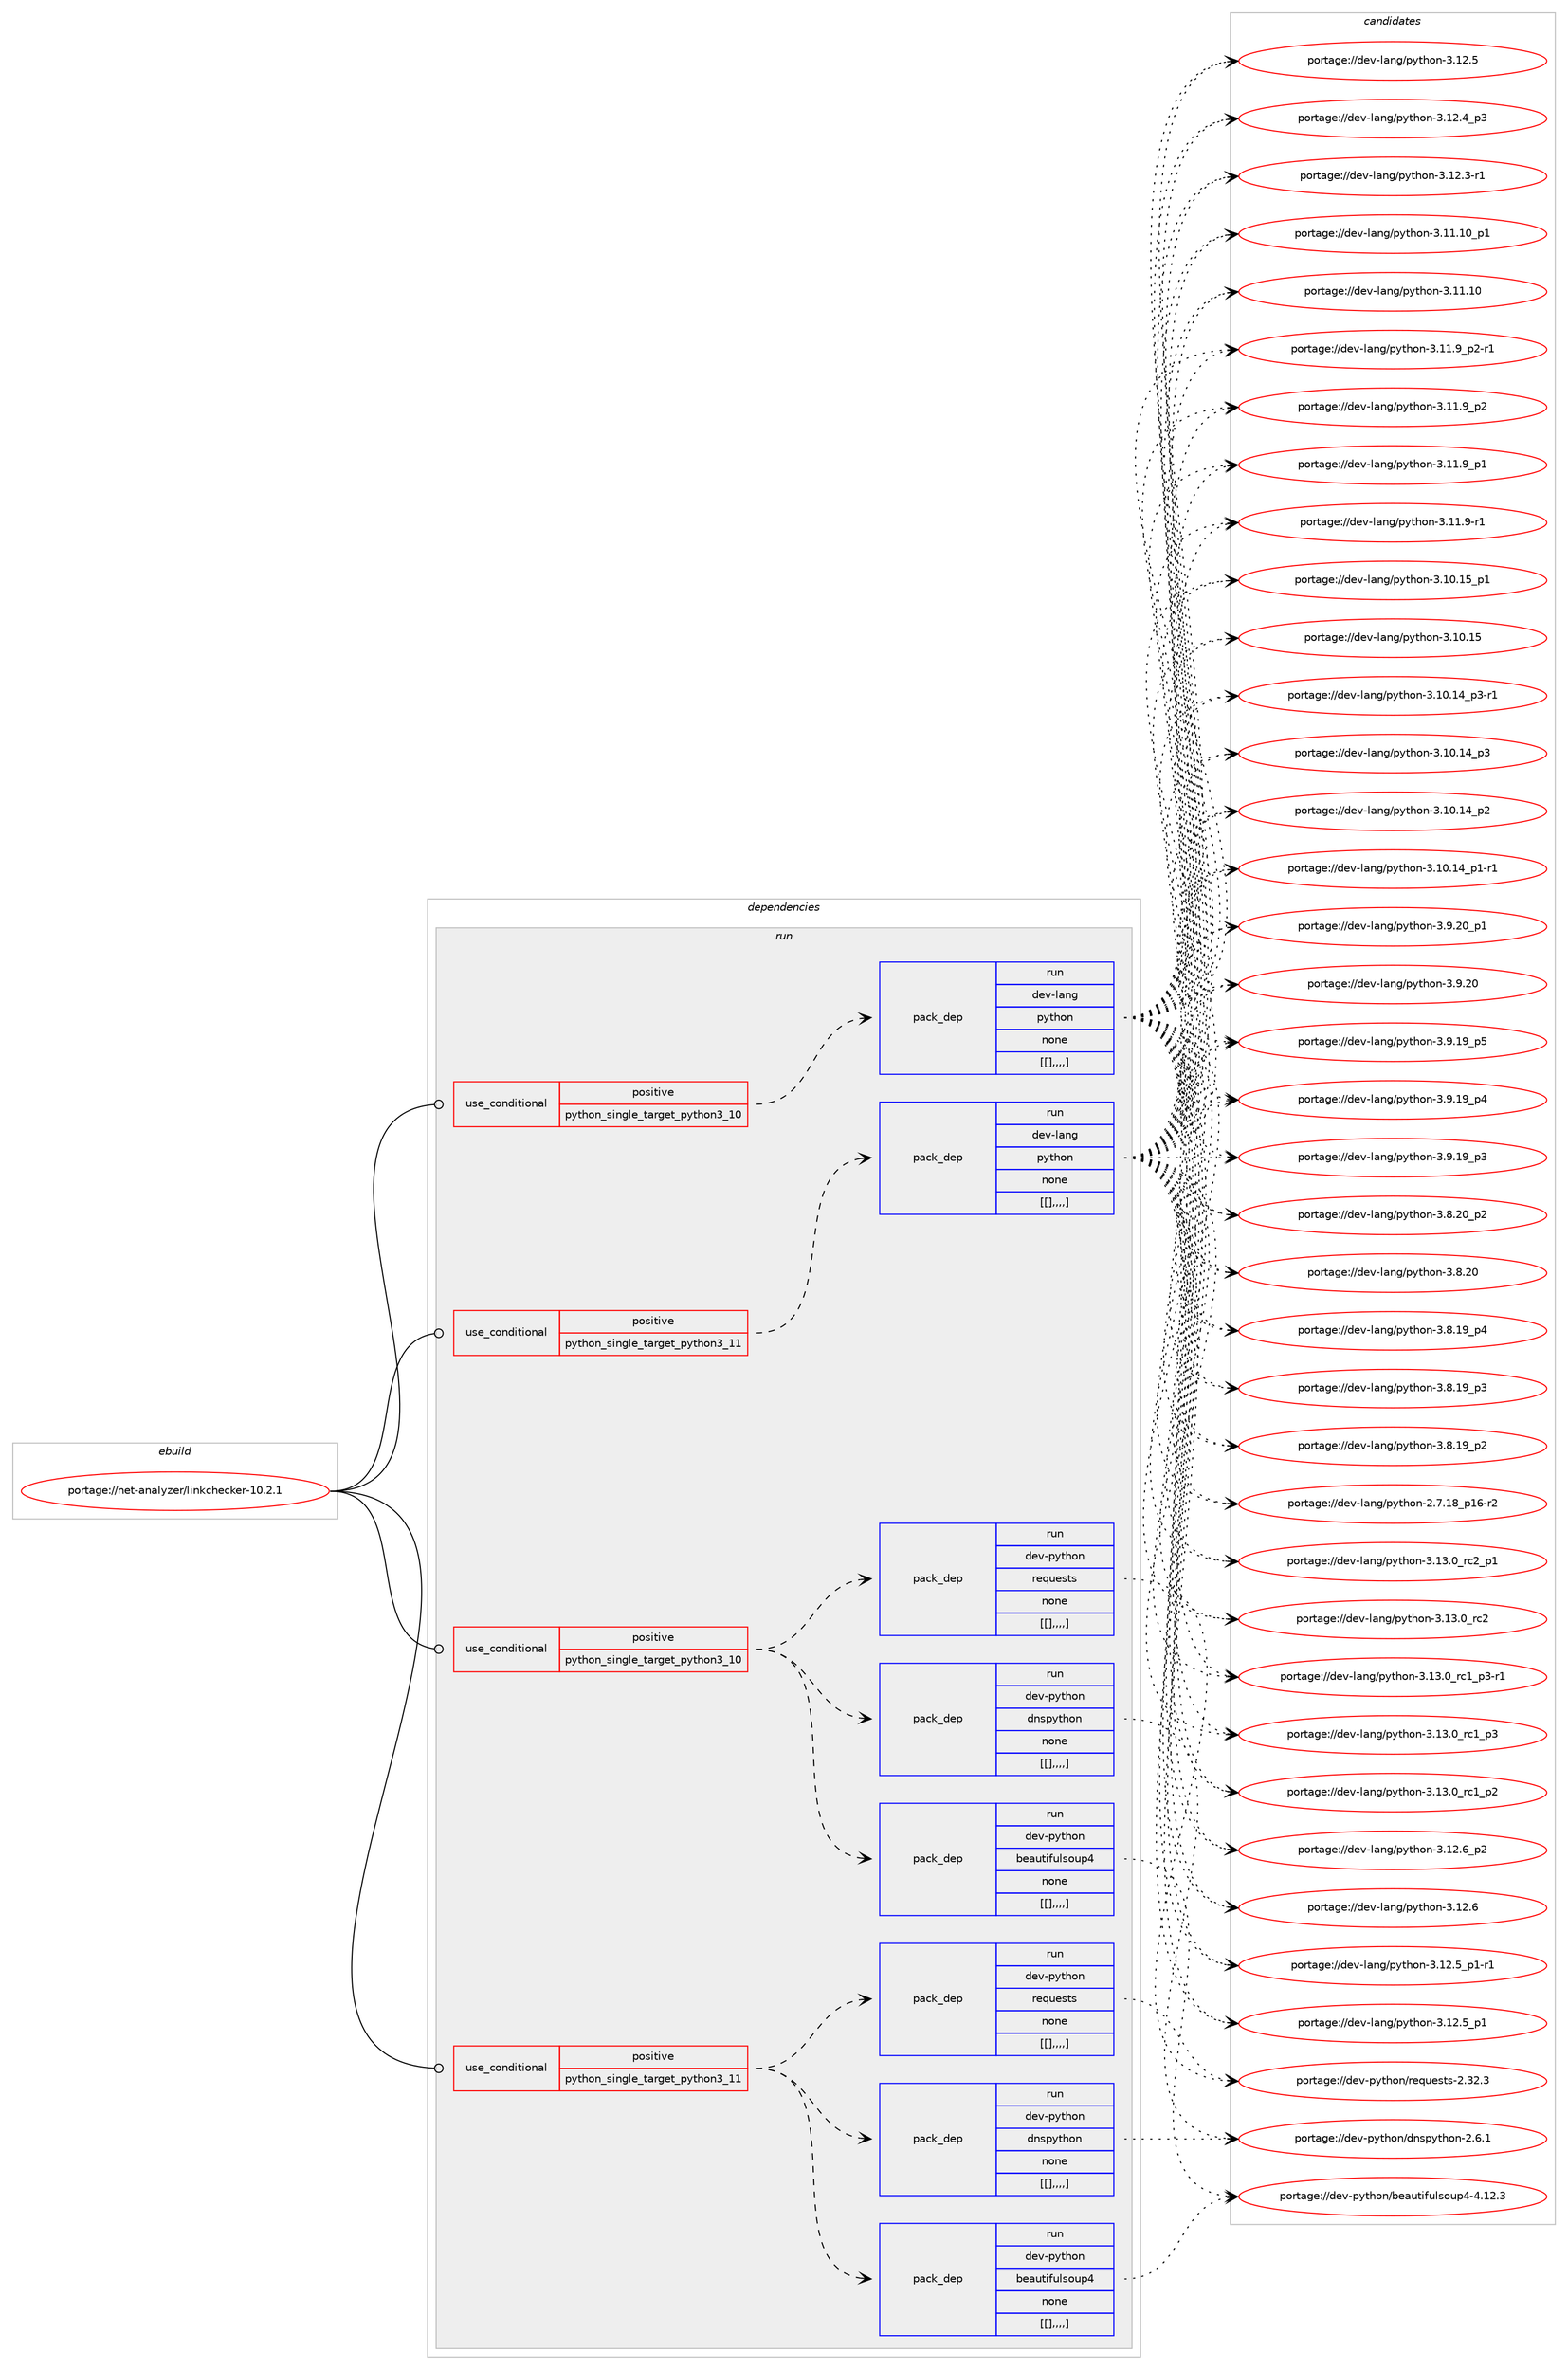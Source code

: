 digraph prolog {

# *************
# Graph options
# *************

newrank=true;
concentrate=true;
compound=true;
graph [rankdir=LR,fontname=Helvetica,fontsize=10,ranksep=1.5];#, ranksep=2.5, nodesep=0.2];
edge  [arrowhead=vee];
node  [fontname=Helvetica,fontsize=10];

# **********
# The ebuild
# **********

subgraph cluster_leftcol {
color=gray;
label=<<i>ebuild</i>>;
id [label="portage://net-analyzer/linkchecker-10.2.1", color=red, width=4, href="../net-analyzer/linkchecker-10.2.1.svg"];
}

# ****************
# The dependencies
# ****************

subgraph cluster_midcol {
color=gray;
label=<<i>dependencies</i>>;
subgraph cluster_compile {
fillcolor="#eeeeee";
style=filled;
label=<<i>compile</i>>;
}
subgraph cluster_compileandrun {
fillcolor="#eeeeee";
style=filled;
label=<<i>compile and run</i>>;
}
subgraph cluster_run {
fillcolor="#eeeeee";
style=filled;
label=<<i>run</i>>;
subgraph cond91192 {
dependency349399 [label=<<TABLE BORDER="0" CELLBORDER="1" CELLSPACING="0" CELLPADDING="4"><TR><TD ROWSPAN="3" CELLPADDING="10">use_conditional</TD></TR><TR><TD>positive</TD></TR><TR><TD>python_single_target_python3_10</TD></TR></TABLE>>, shape=none, color=red];
subgraph pack255621 {
dependency349400 [label=<<TABLE BORDER="0" CELLBORDER="1" CELLSPACING="0" CELLPADDING="4" WIDTH="220"><TR><TD ROWSPAN="6" CELLPADDING="30">pack_dep</TD></TR><TR><TD WIDTH="110">run</TD></TR><TR><TD>dev-lang</TD></TR><TR><TD>python</TD></TR><TR><TD>none</TD></TR><TR><TD>[[],,,,]</TD></TR></TABLE>>, shape=none, color=blue];
}
dependency349399:e -> dependency349400:w [weight=20,style="dashed",arrowhead="vee"];
}
id:e -> dependency349399:w [weight=20,style="solid",arrowhead="odot"];
subgraph cond91193 {
dependency349401 [label=<<TABLE BORDER="0" CELLBORDER="1" CELLSPACING="0" CELLPADDING="4"><TR><TD ROWSPAN="3" CELLPADDING="10">use_conditional</TD></TR><TR><TD>positive</TD></TR><TR><TD>python_single_target_python3_10</TD></TR></TABLE>>, shape=none, color=red];
subgraph pack255622 {
dependency349402 [label=<<TABLE BORDER="0" CELLBORDER="1" CELLSPACING="0" CELLPADDING="4" WIDTH="220"><TR><TD ROWSPAN="6" CELLPADDING="30">pack_dep</TD></TR><TR><TD WIDTH="110">run</TD></TR><TR><TD>dev-python</TD></TR><TR><TD>beautifulsoup4</TD></TR><TR><TD>none</TD></TR><TR><TD>[[],,,,]</TD></TR></TABLE>>, shape=none, color=blue];
}
dependency349401:e -> dependency349402:w [weight=20,style="dashed",arrowhead="vee"];
subgraph pack255623 {
dependency349403 [label=<<TABLE BORDER="0" CELLBORDER="1" CELLSPACING="0" CELLPADDING="4" WIDTH="220"><TR><TD ROWSPAN="6" CELLPADDING="30">pack_dep</TD></TR><TR><TD WIDTH="110">run</TD></TR><TR><TD>dev-python</TD></TR><TR><TD>dnspython</TD></TR><TR><TD>none</TD></TR><TR><TD>[[],,,,]</TD></TR></TABLE>>, shape=none, color=blue];
}
dependency349401:e -> dependency349403:w [weight=20,style="dashed",arrowhead="vee"];
subgraph pack255624 {
dependency349404 [label=<<TABLE BORDER="0" CELLBORDER="1" CELLSPACING="0" CELLPADDING="4" WIDTH="220"><TR><TD ROWSPAN="6" CELLPADDING="30">pack_dep</TD></TR><TR><TD WIDTH="110">run</TD></TR><TR><TD>dev-python</TD></TR><TR><TD>requests</TD></TR><TR><TD>none</TD></TR><TR><TD>[[],,,,]</TD></TR></TABLE>>, shape=none, color=blue];
}
dependency349401:e -> dependency349404:w [weight=20,style="dashed",arrowhead="vee"];
}
id:e -> dependency349401:w [weight=20,style="solid",arrowhead="odot"];
subgraph cond91194 {
dependency349405 [label=<<TABLE BORDER="0" CELLBORDER="1" CELLSPACING="0" CELLPADDING="4"><TR><TD ROWSPAN="3" CELLPADDING="10">use_conditional</TD></TR><TR><TD>positive</TD></TR><TR><TD>python_single_target_python3_11</TD></TR></TABLE>>, shape=none, color=red];
subgraph pack255625 {
dependency349406 [label=<<TABLE BORDER="0" CELLBORDER="1" CELLSPACING="0" CELLPADDING="4" WIDTH="220"><TR><TD ROWSPAN="6" CELLPADDING="30">pack_dep</TD></TR><TR><TD WIDTH="110">run</TD></TR><TR><TD>dev-lang</TD></TR><TR><TD>python</TD></TR><TR><TD>none</TD></TR><TR><TD>[[],,,,]</TD></TR></TABLE>>, shape=none, color=blue];
}
dependency349405:e -> dependency349406:w [weight=20,style="dashed",arrowhead="vee"];
}
id:e -> dependency349405:w [weight=20,style="solid",arrowhead="odot"];
subgraph cond91195 {
dependency349407 [label=<<TABLE BORDER="0" CELLBORDER="1" CELLSPACING="0" CELLPADDING="4"><TR><TD ROWSPAN="3" CELLPADDING="10">use_conditional</TD></TR><TR><TD>positive</TD></TR><TR><TD>python_single_target_python3_11</TD></TR></TABLE>>, shape=none, color=red];
subgraph pack255626 {
dependency349408 [label=<<TABLE BORDER="0" CELLBORDER="1" CELLSPACING="0" CELLPADDING="4" WIDTH="220"><TR><TD ROWSPAN="6" CELLPADDING="30">pack_dep</TD></TR><TR><TD WIDTH="110">run</TD></TR><TR><TD>dev-python</TD></TR><TR><TD>beautifulsoup4</TD></TR><TR><TD>none</TD></TR><TR><TD>[[],,,,]</TD></TR></TABLE>>, shape=none, color=blue];
}
dependency349407:e -> dependency349408:w [weight=20,style="dashed",arrowhead="vee"];
subgraph pack255627 {
dependency349409 [label=<<TABLE BORDER="0" CELLBORDER="1" CELLSPACING="0" CELLPADDING="4" WIDTH="220"><TR><TD ROWSPAN="6" CELLPADDING="30">pack_dep</TD></TR><TR><TD WIDTH="110">run</TD></TR><TR><TD>dev-python</TD></TR><TR><TD>dnspython</TD></TR><TR><TD>none</TD></TR><TR><TD>[[],,,,]</TD></TR></TABLE>>, shape=none, color=blue];
}
dependency349407:e -> dependency349409:w [weight=20,style="dashed",arrowhead="vee"];
subgraph pack255628 {
dependency349410 [label=<<TABLE BORDER="0" CELLBORDER="1" CELLSPACING="0" CELLPADDING="4" WIDTH="220"><TR><TD ROWSPAN="6" CELLPADDING="30">pack_dep</TD></TR><TR><TD WIDTH="110">run</TD></TR><TR><TD>dev-python</TD></TR><TR><TD>requests</TD></TR><TR><TD>none</TD></TR><TR><TD>[[],,,,]</TD></TR></TABLE>>, shape=none, color=blue];
}
dependency349407:e -> dependency349410:w [weight=20,style="dashed",arrowhead="vee"];
}
id:e -> dependency349407:w [weight=20,style="solid",arrowhead="odot"];
}
}

# **************
# The candidates
# **************

subgraph cluster_choices {
rank=same;
color=gray;
label=<<i>candidates</i>>;

subgraph choice255621 {
color=black;
nodesep=1;
choice100101118451089711010347112121116104111110455146495146489511499509511249 [label="portage://dev-lang/python-3.13.0_rc2_p1", color=red, width=4,href="../dev-lang/python-3.13.0_rc2_p1.svg"];
choice10010111845108971101034711212111610411111045514649514648951149950 [label="portage://dev-lang/python-3.13.0_rc2", color=red, width=4,href="../dev-lang/python-3.13.0_rc2.svg"];
choice1001011184510897110103471121211161041111104551464951464895114994995112514511449 [label="portage://dev-lang/python-3.13.0_rc1_p3-r1", color=red, width=4,href="../dev-lang/python-3.13.0_rc1_p3-r1.svg"];
choice100101118451089711010347112121116104111110455146495146489511499499511251 [label="portage://dev-lang/python-3.13.0_rc1_p3", color=red, width=4,href="../dev-lang/python-3.13.0_rc1_p3.svg"];
choice100101118451089711010347112121116104111110455146495146489511499499511250 [label="portage://dev-lang/python-3.13.0_rc1_p2", color=red, width=4,href="../dev-lang/python-3.13.0_rc1_p2.svg"];
choice100101118451089711010347112121116104111110455146495046549511250 [label="portage://dev-lang/python-3.12.6_p2", color=red, width=4,href="../dev-lang/python-3.12.6_p2.svg"];
choice10010111845108971101034711212111610411111045514649504654 [label="portage://dev-lang/python-3.12.6", color=red, width=4,href="../dev-lang/python-3.12.6.svg"];
choice1001011184510897110103471121211161041111104551464950465395112494511449 [label="portage://dev-lang/python-3.12.5_p1-r1", color=red, width=4,href="../dev-lang/python-3.12.5_p1-r1.svg"];
choice100101118451089711010347112121116104111110455146495046539511249 [label="portage://dev-lang/python-3.12.5_p1", color=red, width=4,href="../dev-lang/python-3.12.5_p1.svg"];
choice10010111845108971101034711212111610411111045514649504653 [label="portage://dev-lang/python-3.12.5", color=red, width=4,href="../dev-lang/python-3.12.5.svg"];
choice100101118451089711010347112121116104111110455146495046529511251 [label="portage://dev-lang/python-3.12.4_p3", color=red, width=4,href="../dev-lang/python-3.12.4_p3.svg"];
choice100101118451089711010347112121116104111110455146495046514511449 [label="portage://dev-lang/python-3.12.3-r1", color=red, width=4,href="../dev-lang/python-3.12.3-r1.svg"];
choice10010111845108971101034711212111610411111045514649494649489511249 [label="portage://dev-lang/python-3.11.10_p1", color=red, width=4,href="../dev-lang/python-3.11.10_p1.svg"];
choice1001011184510897110103471121211161041111104551464949464948 [label="portage://dev-lang/python-3.11.10", color=red, width=4,href="../dev-lang/python-3.11.10.svg"];
choice1001011184510897110103471121211161041111104551464949465795112504511449 [label="portage://dev-lang/python-3.11.9_p2-r1", color=red, width=4,href="../dev-lang/python-3.11.9_p2-r1.svg"];
choice100101118451089711010347112121116104111110455146494946579511250 [label="portage://dev-lang/python-3.11.9_p2", color=red, width=4,href="../dev-lang/python-3.11.9_p2.svg"];
choice100101118451089711010347112121116104111110455146494946579511249 [label="portage://dev-lang/python-3.11.9_p1", color=red, width=4,href="../dev-lang/python-3.11.9_p1.svg"];
choice100101118451089711010347112121116104111110455146494946574511449 [label="portage://dev-lang/python-3.11.9-r1", color=red, width=4,href="../dev-lang/python-3.11.9-r1.svg"];
choice10010111845108971101034711212111610411111045514649484649539511249 [label="portage://dev-lang/python-3.10.15_p1", color=red, width=4,href="../dev-lang/python-3.10.15_p1.svg"];
choice1001011184510897110103471121211161041111104551464948464953 [label="portage://dev-lang/python-3.10.15", color=red, width=4,href="../dev-lang/python-3.10.15.svg"];
choice100101118451089711010347112121116104111110455146494846495295112514511449 [label="portage://dev-lang/python-3.10.14_p3-r1", color=red, width=4,href="../dev-lang/python-3.10.14_p3-r1.svg"];
choice10010111845108971101034711212111610411111045514649484649529511251 [label="portage://dev-lang/python-3.10.14_p3", color=red, width=4,href="../dev-lang/python-3.10.14_p3.svg"];
choice10010111845108971101034711212111610411111045514649484649529511250 [label="portage://dev-lang/python-3.10.14_p2", color=red, width=4,href="../dev-lang/python-3.10.14_p2.svg"];
choice100101118451089711010347112121116104111110455146494846495295112494511449 [label="portage://dev-lang/python-3.10.14_p1-r1", color=red, width=4,href="../dev-lang/python-3.10.14_p1-r1.svg"];
choice100101118451089711010347112121116104111110455146574650489511249 [label="portage://dev-lang/python-3.9.20_p1", color=red, width=4,href="../dev-lang/python-3.9.20_p1.svg"];
choice10010111845108971101034711212111610411111045514657465048 [label="portage://dev-lang/python-3.9.20", color=red, width=4,href="../dev-lang/python-3.9.20.svg"];
choice100101118451089711010347112121116104111110455146574649579511253 [label="portage://dev-lang/python-3.9.19_p5", color=red, width=4,href="../dev-lang/python-3.9.19_p5.svg"];
choice100101118451089711010347112121116104111110455146574649579511252 [label="portage://dev-lang/python-3.9.19_p4", color=red, width=4,href="../dev-lang/python-3.9.19_p4.svg"];
choice100101118451089711010347112121116104111110455146574649579511251 [label="portage://dev-lang/python-3.9.19_p3", color=red, width=4,href="../dev-lang/python-3.9.19_p3.svg"];
choice100101118451089711010347112121116104111110455146564650489511250 [label="portage://dev-lang/python-3.8.20_p2", color=red, width=4,href="../dev-lang/python-3.8.20_p2.svg"];
choice10010111845108971101034711212111610411111045514656465048 [label="portage://dev-lang/python-3.8.20", color=red, width=4,href="../dev-lang/python-3.8.20.svg"];
choice100101118451089711010347112121116104111110455146564649579511252 [label="portage://dev-lang/python-3.8.19_p4", color=red, width=4,href="../dev-lang/python-3.8.19_p4.svg"];
choice100101118451089711010347112121116104111110455146564649579511251 [label="portage://dev-lang/python-3.8.19_p3", color=red, width=4,href="../dev-lang/python-3.8.19_p3.svg"];
choice100101118451089711010347112121116104111110455146564649579511250 [label="portage://dev-lang/python-3.8.19_p2", color=red, width=4,href="../dev-lang/python-3.8.19_p2.svg"];
choice100101118451089711010347112121116104111110455046554649569511249544511450 [label="portage://dev-lang/python-2.7.18_p16-r2", color=red, width=4,href="../dev-lang/python-2.7.18_p16-r2.svg"];
dependency349400:e -> choice100101118451089711010347112121116104111110455146495146489511499509511249:w [style=dotted,weight="100"];
dependency349400:e -> choice10010111845108971101034711212111610411111045514649514648951149950:w [style=dotted,weight="100"];
dependency349400:e -> choice1001011184510897110103471121211161041111104551464951464895114994995112514511449:w [style=dotted,weight="100"];
dependency349400:e -> choice100101118451089711010347112121116104111110455146495146489511499499511251:w [style=dotted,weight="100"];
dependency349400:e -> choice100101118451089711010347112121116104111110455146495146489511499499511250:w [style=dotted,weight="100"];
dependency349400:e -> choice100101118451089711010347112121116104111110455146495046549511250:w [style=dotted,weight="100"];
dependency349400:e -> choice10010111845108971101034711212111610411111045514649504654:w [style=dotted,weight="100"];
dependency349400:e -> choice1001011184510897110103471121211161041111104551464950465395112494511449:w [style=dotted,weight="100"];
dependency349400:e -> choice100101118451089711010347112121116104111110455146495046539511249:w [style=dotted,weight="100"];
dependency349400:e -> choice10010111845108971101034711212111610411111045514649504653:w [style=dotted,weight="100"];
dependency349400:e -> choice100101118451089711010347112121116104111110455146495046529511251:w [style=dotted,weight="100"];
dependency349400:e -> choice100101118451089711010347112121116104111110455146495046514511449:w [style=dotted,weight="100"];
dependency349400:e -> choice10010111845108971101034711212111610411111045514649494649489511249:w [style=dotted,weight="100"];
dependency349400:e -> choice1001011184510897110103471121211161041111104551464949464948:w [style=dotted,weight="100"];
dependency349400:e -> choice1001011184510897110103471121211161041111104551464949465795112504511449:w [style=dotted,weight="100"];
dependency349400:e -> choice100101118451089711010347112121116104111110455146494946579511250:w [style=dotted,weight="100"];
dependency349400:e -> choice100101118451089711010347112121116104111110455146494946579511249:w [style=dotted,weight="100"];
dependency349400:e -> choice100101118451089711010347112121116104111110455146494946574511449:w [style=dotted,weight="100"];
dependency349400:e -> choice10010111845108971101034711212111610411111045514649484649539511249:w [style=dotted,weight="100"];
dependency349400:e -> choice1001011184510897110103471121211161041111104551464948464953:w [style=dotted,weight="100"];
dependency349400:e -> choice100101118451089711010347112121116104111110455146494846495295112514511449:w [style=dotted,weight="100"];
dependency349400:e -> choice10010111845108971101034711212111610411111045514649484649529511251:w [style=dotted,weight="100"];
dependency349400:e -> choice10010111845108971101034711212111610411111045514649484649529511250:w [style=dotted,weight="100"];
dependency349400:e -> choice100101118451089711010347112121116104111110455146494846495295112494511449:w [style=dotted,weight="100"];
dependency349400:e -> choice100101118451089711010347112121116104111110455146574650489511249:w [style=dotted,weight="100"];
dependency349400:e -> choice10010111845108971101034711212111610411111045514657465048:w [style=dotted,weight="100"];
dependency349400:e -> choice100101118451089711010347112121116104111110455146574649579511253:w [style=dotted,weight="100"];
dependency349400:e -> choice100101118451089711010347112121116104111110455146574649579511252:w [style=dotted,weight="100"];
dependency349400:e -> choice100101118451089711010347112121116104111110455146574649579511251:w [style=dotted,weight="100"];
dependency349400:e -> choice100101118451089711010347112121116104111110455146564650489511250:w [style=dotted,weight="100"];
dependency349400:e -> choice10010111845108971101034711212111610411111045514656465048:w [style=dotted,weight="100"];
dependency349400:e -> choice100101118451089711010347112121116104111110455146564649579511252:w [style=dotted,weight="100"];
dependency349400:e -> choice100101118451089711010347112121116104111110455146564649579511251:w [style=dotted,weight="100"];
dependency349400:e -> choice100101118451089711010347112121116104111110455146564649579511250:w [style=dotted,weight="100"];
dependency349400:e -> choice100101118451089711010347112121116104111110455046554649569511249544511450:w [style=dotted,weight="100"];
}
subgraph choice255622 {
color=black;
nodesep=1;
choice100101118451121211161041111104798101971171161051021171081151111171125245524649504651 [label="portage://dev-python/beautifulsoup4-4.12.3", color=red, width=4,href="../dev-python/beautifulsoup4-4.12.3.svg"];
dependency349402:e -> choice100101118451121211161041111104798101971171161051021171081151111171125245524649504651:w [style=dotted,weight="100"];
}
subgraph choice255623 {
color=black;
nodesep=1;
choice1001011184511212111610411111047100110115112121116104111110455046544649 [label="portage://dev-python/dnspython-2.6.1", color=red, width=4,href="../dev-python/dnspython-2.6.1.svg"];
dependency349403:e -> choice1001011184511212111610411111047100110115112121116104111110455046544649:w [style=dotted,weight="100"];
}
subgraph choice255624 {
color=black;
nodesep=1;
choice100101118451121211161041111104711410111311710111511611545504651504651 [label="portage://dev-python/requests-2.32.3", color=red, width=4,href="../dev-python/requests-2.32.3.svg"];
dependency349404:e -> choice100101118451121211161041111104711410111311710111511611545504651504651:w [style=dotted,weight="100"];
}
subgraph choice255625 {
color=black;
nodesep=1;
choice100101118451089711010347112121116104111110455146495146489511499509511249 [label="portage://dev-lang/python-3.13.0_rc2_p1", color=red, width=4,href="../dev-lang/python-3.13.0_rc2_p1.svg"];
choice10010111845108971101034711212111610411111045514649514648951149950 [label="portage://dev-lang/python-3.13.0_rc2", color=red, width=4,href="../dev-lang/python-3.13.0_rc2.svg"];
choice1001011184510897110103471121211161041111104551464951464895114994995112514511449 [label="portage://dev-lang/python-3.13.0_rc1_p3-r1", color=red, width=4,href="../dev-lang/python-3.13.0_rc1_p3-r1.svg"];
choice100101118451089711010347112121116104111110455146495146489511499499511251 [label="portage://dev-lang/python-3.13.0_rc1_p3", color=red, width=4,href="../dev-lang/python-3.13.0_rc1_p3.svg"];
choice100101118451089711010347112121116104111110455146495146489511499499511250 [label="portage://dev-lang/python-3.13.0_rc1_p2", color=red, width=4,href="../dev-lang/python-3.13.0_rc1_p2.svg"];
choice100101118451089711010347112121116104111110455146495046549511250 [label="portage://dev-lang/python-3.12.6_p2", color=red, width=4,href="../dev-lang/python-3.12.6_p2.svg"];
choice10010111845108971101034711212111610411111045514649504654 [label="portage://dev-lang/python-3.12.6", color=red, width=4,href="../dev-lang/python-3.12.6.svg"];
choice1001011184510897110103471121211161041111104551464950465395112494511449 [label="portage://dev-lang/python-3.12.5_p1-r1", color=red, width=4,href="../dev-lang/python-3.12.5_p1-r1.svg"];
choice100101118451089711010347112121116104111110455146495046539511249 [label="portage://dev-lang/python-3.12.5_p1", color=red, width=4,href="../dev-lang/python-3.12.5_p1.svg"];
choice10010111845108971101034711212111610411111045514649504653 [label="portage://dev-lang/python-3.12.5", color=red, width=4,href="../dev-lang/python-3.12.5.svg"];
choice100101118451089711010347112121116104111110455146495046529511251 [label="portage://dev-lang/python-3.12.4_p3", color=red, width=4,href="../dev-lang/python-3.12.4_p3.svg"];
choice100101118451089711010347112121116104111110455146495046514511449 [label="portage://dev-lang/python-3.12.3-r1", color=red, width=4,href="../dev-lang/python-3.12.3-r1.svg"];
choice10010111845108971101034711212111610411111045514649494649489511249 [label="portage://dev-lang/python-3.11.10_p1", color=red, width=4,href="../dev-lang/python-3.11.10_p1.svg"];
choice1001011184510897110103471121211161041111104551464949464948 [label="portage://dev-lang/python-3.11.10", color=red, width=4,href="../dev-lang/python-3.11.10.svg"];
choice1001011184510897110103471121211161041111104551464949465795112504511449 [label="portage://dev-lang/python-3.11.9_p2-r1", color=red, width=4,href="../dev-lang/python-3.11.9_p2-r1.svg"];
choice100101118451089711010347112121116104111110455146494946579511250 [label="portage://dev-lang/python-3.11.9_p2", color=red, width=4,href="../dev-lang/python-3.11.9_p2.svg"];
choice100101118451089711010347112121116104111110455146494946579511249 [label="portage://dev-lang/python-3.11.9_p1", color=red, width=4,href="../dev-lang/python-3.11.9_p1.svg"];
choice100101118451089711010347112121116104111110455146494946574511449 [label="portage://dev-lang/python-3.11.9-r1", color=red, width=4,href="../dev-lang/python-3.11.9-r1.svg"];
choice10010111845108971101034711212111610411111045514649484649539511249 [label="portage://dev-lang/python-3.10.15_p1", color=red, width=4,href="../dev-lang/python-3.10.15_p1.svg"];
choice1001011184510897110103471121211161041111104551464948464953 [label="portage://dev-lang/python-3.10.15", color=red, width=4,href="../dev-lang/python-3.10.15.svg"];
choice100101118451089711010347112121116104111110455146494846495295112514511449 [label="portage://dev-lang/python-3.10.14_p3-r1", color=red, width=4,href="../dev-lang/python-3.10.14_p3-r1.svg"];
choice10010111845108971101034711212111610411111045514649484649529511251 [label="portage://dev-lang/python-3.10.14_p3", color=red, width=4,href="../dev-lang/python-3.10.14_p3.svg"];
choice10010111845108971101034711212111610411111045514649484649529511250 [label="portage://dev-lang/python-3.10.14_p2", color=red, width=4,href="../dev-lang/python-3.10.14_p2.svg"];
choice100101118451089711010347112121116104111110455146494846495295112494511449 [label="portage://dev-lang/python-3.10.14_p1-r1", color=red, width=4,href="../dev-lang/python-3.10.14_p1-r1.svg"];
choice100101118451089711010347112121116104111110455146574650489511249 [label="portage://dev-lang/python-3.9.20_p1", color=red, width=4,href="../dev-lang/python-3.9.20_p1.svg"];
choice10010111845108971101034711212111610411111045514657465048 [label="portage://dev-lang/python-3.9.20", color=red, width=4,href="../dev-lang/python-3.9.20.svg"];
choice100101118451089711010347112121116104111110455146574649579511253 [label="portage://dev-lang/python-3.9.19_p5", color=red, width=4,href="../dev-lang/python-3.9.19_p5.svg"];
choice100101118451089711010347112121116104111110455146574649579511252 [label="portage://dev-lang/python-3.9.19_p4", color=red, width=4,href="../dev-lang/python-3.9.19_p4.svg"];
choice100101118451089711010347112121116104111110455146574649579511251 [label="portage://dev-lang/python-3.9.19_p3", color=red, width=4,href="../dev-lang/python-3.9.19_p3.svg"];
choice100101118451089711010347112121116104111110455146564650489511250 [label="portage://dev-lang/python-3.8.20_p2", color=red, width=4,href="../dev-lang/python-3.8.20_p2.svg"];
choice10010111845108971101034711212111610411111045514656465048 [label="portage://dev-lang/python-3.8.20", color=red, width=4,href="../dev-lang/python-3.8.20.svg"];
choice100101118451089711010347112121116104111110455146564649579511252 [label="portage://dev-lang/python-3.8.19_p4", color=red, width=4,href="../dev-lang/python-3.8.19_p4.svg"];
choice100101118451089711010347112121116104111110455146564649579511251 [label="portage://dev-lang/python-3.8.19_p3", color=red, width=4,href="../dev-lang/python-3.8.19_p3.svg"];
choice100101118451089711010347112121116104111110455146564649579511250 [label="portage://dev-lang/python-3.8.19_p2", color=red, width=4,href="../dev-lang/python-3.8.19_p2.svg"];
choice100101118451089711010347112121116104111110455046554649569511249544511450 [label="portage://dev-lang/python-2.7.18_p16-r2", color=red, width=4,href="../dev-lang/python-2.7.18_p16-r2.svg"];
dependency349406:e -> choice100101118451089711010347112121116104111110455146495146489511499509511249:w [style=dotted,weight="100"];
dependency349406:e -> choice10010111845108971101034711212111610411111045514649514648951149950:w [style=dotted,weight="100"];
dependency349406:e -> choice1001011184510897110103471121211161041111104551464951464895114994995112514511449:w [style=dotted,weight="100"];
dependency349406:e -> choice100101118451089711010347112121116104111110455146495146489511499499511251:w [style=dotted,weight="100"];
dependency349406:e -> choice100101118451089711010347112121116104111110455146495146489511499499511250:w [style=dotted,weight="100"];
dependency349406:e -> choice100101118451089711010347112121116104111110455146495046549511250:w [style=dotted,weight="100"];
dependency349406:e -> choice10010111845108971101034711212111610411111045514649504654:w [style=dotted,weight="100"];
dependency349406:e -> choice1001011184510897110103471121211161041111104551464950465395112494511449:w [style=dotted,weight="100"];
dependency349406:e -> choice100101118451089711010347112121116104111110455146495046539511249:w [style=dotted,weight="100"];
dependency349406:e -> choice10010111845108971101034711212111610411111045514649504653:w [style=dotted,weight="100"];
dependency349406:e -> choice100101118451089711010347112121116104111110455146495046529511251:w [style=dotted,weight="100"];
dependency349406:e -> choice100101118451089711010347112121116104111110455146495046514511449:w [style=dotted,weight="100"];
dependency349406:e -> choice10010111845108971101034711212111610411111045514649494649489511249:w [style=dotted,weight="100"];
dependency349406:e -> choice1001011184510897110103471121211161041111104551464949464948:w [style=dotted,weight="100"];
dependency349406:e -> choice1001011184510897110103471121211161041111104551464949465795112504511449:w [style=dotted,weight="100"];
dependency349406:e -> choice100101118451089711010347112121116104111110455146494946579511250:w [style=dotted,weight="100"];
dependency349406:e -> choice100101118451089711010347112121116104111110455146494946579511249:w [style=dotted,weight="100"];
dependency349406:e -> choice100101118451089711010347112121116104111110455146494946574511449:w [style=dotted,weight="100"];
dependency349406:e -> choice10010111845108971101034711212111610411111045514649484649539511249:w [style=dotted,weight="100"];
dependency349406:e -> choice1001011184510897110103471121211161041111104551464948464953:w [style=dotted,weight="100"];
dependency349406:e -> choice100101118451089711010347112121116104111110455146494846495295112514511449:w [style=dotted,weight="100"];
dependency349406:e -> choice10010111845108971101034711212111610411111045514649484649529511251:w [style=dotted,weight="100"];
dependency349406:e -> choice10010111845108971101034711212111610411111045514649484649529511250:w [style=dotted,weight="100"];
dependency349406:e -> choice100101118451089711010347112121116104111110455146494846495295112494511449:w [style=dotted,weight="100"];
dependency349406:e -> choice100101118451089711010347112121116104111110455146574650489511249:w [style=dotted,weight="100"];
dependency349406:e -> choice10010111845108971101034711212111610411111045514657465048:w [style=dotted,weight="100"];
dependency349406:e -> choice100101118451089711010347112121116104111110455146574649579511253:w [style=dotted,weight="100"];
dependency349406:e -> choice100101118451089711010347112121116104111110455146574649579511252:w [style=dotted,weight="100"];
dependency349406:e -> choice100101118451089711010347112121116104111110455146574649579511251:w [style=dotted,weight="100"];
dependency349406:e -> choice100101118451089711010347112121116104111110455146564650489511250:w [style=dotted,weight="100"];
dependency349406:e -> choice10010111845108971101034711212111610411111045514656465048:w [style=dotted,weight="100"];
dependency349406:e -> choice100101118451089711010347112121116104111110455146564649579511252:w [style=dotted,weight="100"];
dependency349406:e -> choice100101118451089711010347112121116104111110455146564649579511251:w [style=dotted,weight="100"];
dependency349406:e -> choice100101118451089711010347112121116104111110455146564649579511250:w [style=dotted,weight="100"];
dependency349406:e -> choice100101118451089711010347112121116104111110455046554649569511249544511450:w [style=dotted,weight="100"];
}
subgraph choice255626 {
color=black;
nodesep=1;
choice100101118451121211161041111104798101971171161051021171081151111171125245524649504651 [label="portage://dev-python/beautifulsoup4-4.12.3", color=red, width=4,href="../dev-python/beautifulsoup4-4.12.3.svg"];
dependency349408:e -> choice100101118451121211161041111104798101971171161051021171081151111171125245524649504651:w [style=dotted,weight="100"];
}
subgraph choice255627 {
color=black;
nodesep=1;
choice1001011184511212111610411111047100110115112121116104111110455046544649 [label="portage://dev-python/dnspython-2.6.1", color=red, width=4,href="../dev-python/dnspython-2.6.1.svg"];
dependency349409:e -> choice1001011184511212111610411111047100110115112121116104111110455046544649:w [style=dotted,weight="100"];
}
subgraph choice255628 {
color=black;
nodesep=1;
choice100101118451121211161041111104711410111311710111511611545504651504651 [label="portage://dev-python/requests-2.32.3", color=red, width=4,href="../dev-python/requests-2.32.3.svg"];
dependency349410:e -> choice100101118451121211161041111104711410111311710111511611545504651504651:w [style=dotted,weight="100"];
}
}

}
